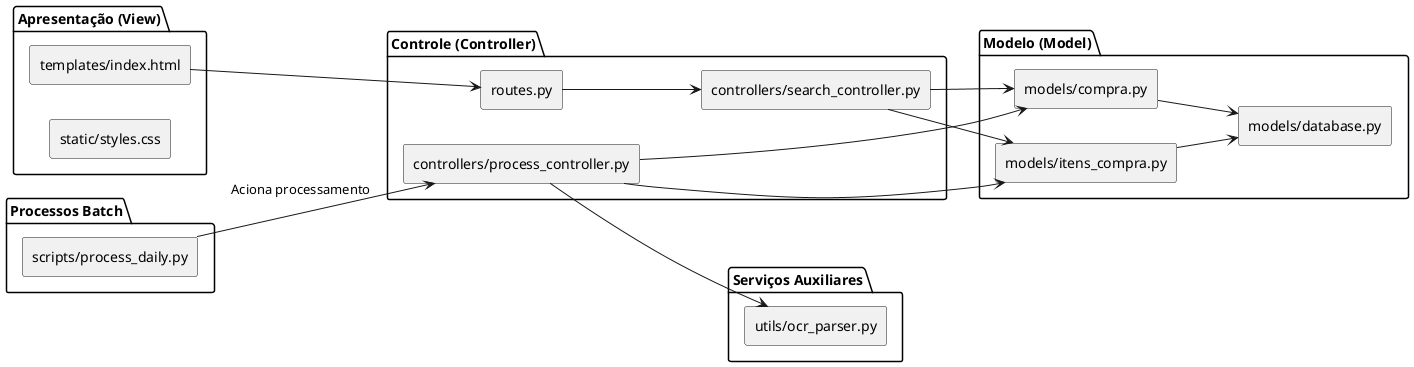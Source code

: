 @startuml diagrama_mvc
skinparam componentStyle rectangle
left to right direction

package "Apresentação (View)" {
  [templates/index.html]
  [static/styles.css]
}

package "Controle (Controller)" {
  [routes.py]
  [controllers/process_controller.py]
  [controllers/search_controller.py]
}

package "Modelo (Model)" {
  [models/database.py]
  [models/compra.py]
  [models/itens_compra.py]
}

package "Serviços Auxiliares" {
  [utils/ocr_parser.py]
}

package "Processos Batch" {
  [scripts/process_daily.py]
}

' Fluxos
[templates/index.html] --> [routes.py] 
[routes.py] --> [controllers/search_controller.py]

[scripts/process_daily.py] --> [controllers/process_controller.py] : Aciona processamento

[controllers/process_controller.py] --> [utils/ocr_parser.py]
[controllers/process_controller.py] --> [models/compra.py]
[controllers/process_controller.py] --> [models/itens_compra.py]
[controllers/search_controller.py] --> [models/compra.py]
[controllers/search_controller.py] --> [models/itens_compra.py]
[models/compra.py] --> [models/database.py]
[models/itens_compra.py] --> [models/database.py]
@enduml
